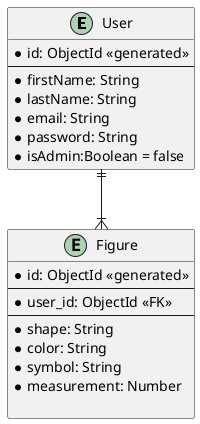 @startuml testERD

skinparam linetype ortho

entity User {
    *id: ObjectId <<generated>>
    --
    *firstName: String
    *lastName: String
    *email: String
    *password: String
    *isAdmin:Boolean = false
}

entity Figure {
    *id: ObjectId <<generated>>
    --
    *user_id: ObjectId <<FK>>   
    --
    *shape: String
    *color: String
    *symbol: String
    *measurement: Number
    
}

User ||--|{ Figure

@enduml